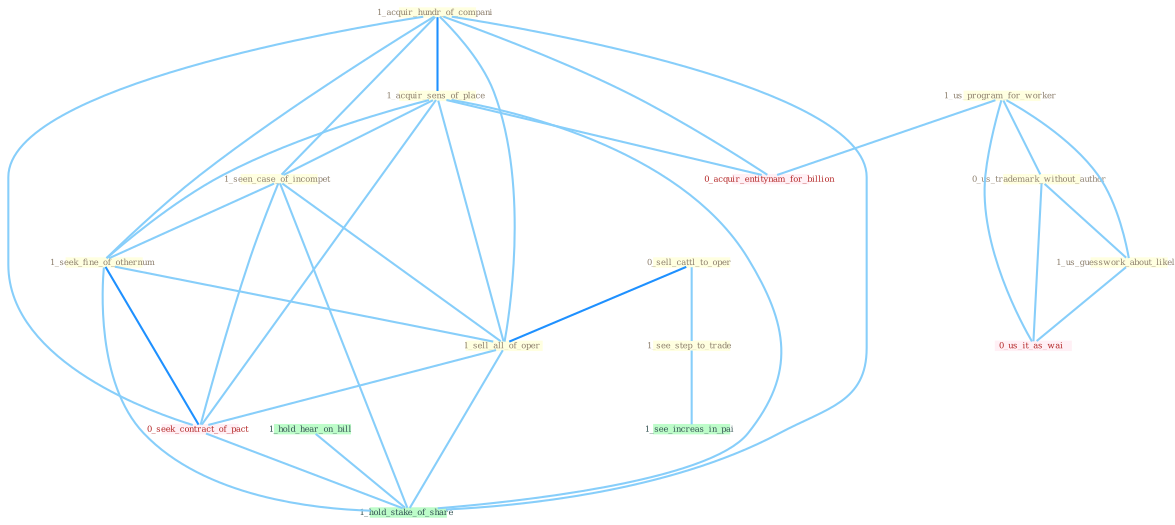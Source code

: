 Graph G{ 
    node
    [shape=polygon,style=filled,width=.5,height=.06,color="#BDFCC9",fixedsize=true,fontsize=4,
    fontcolor="#2f4f4f"];
    {node
    [color="#ffffe0", fontcolor="#8b7d6b"] "1_acquir_hundr_of_compani " "1_acquir_sens_of_place " "1_us_program_for_worker " "0_us_trademark_without_author " "0_sell_cattl_to_oper " "1_seen_case_of_incompet " "1_seek_fine_of_othernum " "1_us_guesswork_about_likelihood " "1_see_step_to_trade " "1_sell_all_of_oper "}
{node [color="#fff0f5", fontcolor="#b22222"] "0_seek_contract_of_pact " "0_us_it_as_wai " "0_acquir_entitynam_for_billion "}
edge [color="#B0E2FF"];

	"1_acquir_hundr_of_compani " -- "1_acquir_sens_of_place " [w="2", color="#1e90ff" , len=0.8];
	"1_acquir_hundr_of_compani " -- "1_seen_case_of_incompet " [w="1", color="#87cefa" ];
	"1_acquir_hundr_of_compani " -- "1_seek_fine_of_othernum " [w="1", color="#87cefa" ];
	"1_acquir_hundr_of_compani " -- "1_sell_all_of_oper " [w="1", color="#87cefa" ];
	"1_acquir_hundr_of_compani " -- "0_seek_contract_of_pact " [w="1", color="#87cefa" ];
	"1_acquir_hundr_of_compani " -- "0_acquir_entitynam_for_billion " [w="1", color="#87cefa" ];
	"1_acquir_hundr_of_compani " -- "1_hold_stake_of_share " [w="1", color="#87cefa" ];
	"1_acquir_sens_of_place " -- "1_seen_case_of_incompet " [w="1", color="#87cefa" ];
	"1_acquir_sens_of_place " -- "1_seek_fine_of_othernum " [w="1", color="#87cefa" ];
	"1_acquir_sens_of_place " -- "1_sell_all_of_oper " [w="1", color="#87cefa" ];
	"1_acquir_sens_of_place " -- "0_seek_contract_of_pact " [w="1", color="#87cefa" ];
	"1_acquir_sens_of_place " -- "0_acquir_entitynam_for_billion " [w="1", color="#87cefa" ];
	"1_acquir_sens_of_place " -- "1_hold_stake_of_share " [w="1", color="#87cefa" ];
	"1_us_program_for_worker " -- "0_us_trademark_without_author " [w="1", color="#87cefa" ];
	"1_us_program_for_worker " -- "1_us_guesswork_about_likelihood " [w="1", color="#87cefa" ];
	"1_us_program_for_worker " -- "0_us_it_as_wai " [w="1", color="#87cefa" ];
	"1_us_program_for_worker " -- "0_acquir_entitynam_for_billion " [w="1", color="#87cefa" ];
	"0_us_trademark_without_author " -- "1_us_guesswork_about_likelihood " [w="1", color="#87cefa" ];
	"0_us_trademark_without_author " -- "0_us_it_as_wai " [w="1", color="#87cefa" ];
	"0_sell_cattl_to_oper " -- "1_see_step_to_trade " [w="1", color="#87cefa" ];
	"0_sell_cattl_to_oper " -- "1_sell_all_of_oper " [w="2", color="#1e90ff" , len=0.8];
	"1_seen_case_of_incompet " -- "1_seek_fine_of_othernum " [w="1", color="#87cefa" ];
	"1_seen_case_of_incompet " -- "1_sell_all_of_oper " [w="1", color="#87cefa" ];
	"1_seen_case_of_incompet " -- "0_seek_contract_of_pact " [w="1", color="#87cefa" ];
	"1_seen_case_of_incompet " -- "1_hold_stake_of_share " [w="1", color="#87cefa" ];
	"1_seek_fine_of_othernum " -- "1_sell_all_of_oper " [w="1", color="#87cefa" ];
	"1_seek_fine_of_othernum " -- "0_seek_contract_of_pact " [w="2", color="#1e90ff" , len=0.8];
	"1_seek_fine_of_othernum " -- "1_hold_stake_of_share " [w="1", color="#87cefa" ];
	"1_us_guesswork_about_likelihood " -- "0_us_it_as_wai " [w="1", color="#87cefa" ];
	"1_see_step_to_trade " -- "1_see_increas_in_pai " [w="1", color="#87cefa" ];
	"1_sell_all_of_oper " -- "0_seek_contract_of_pact " [w="1", color="#87cefa" ];
	"1_sell_all_of_oper " -- "1_hold_stake_of_share " [w="1", color="#87cefa" ];
	"0_seek_contract_of_pact " -- "1_hold_stake_of_share " [w="1", color="#87cefa" ];
	"1_hold_hear_on_bill " -- "1_hold_stake_of_share " [w="1", color="#87cefa" ];
}